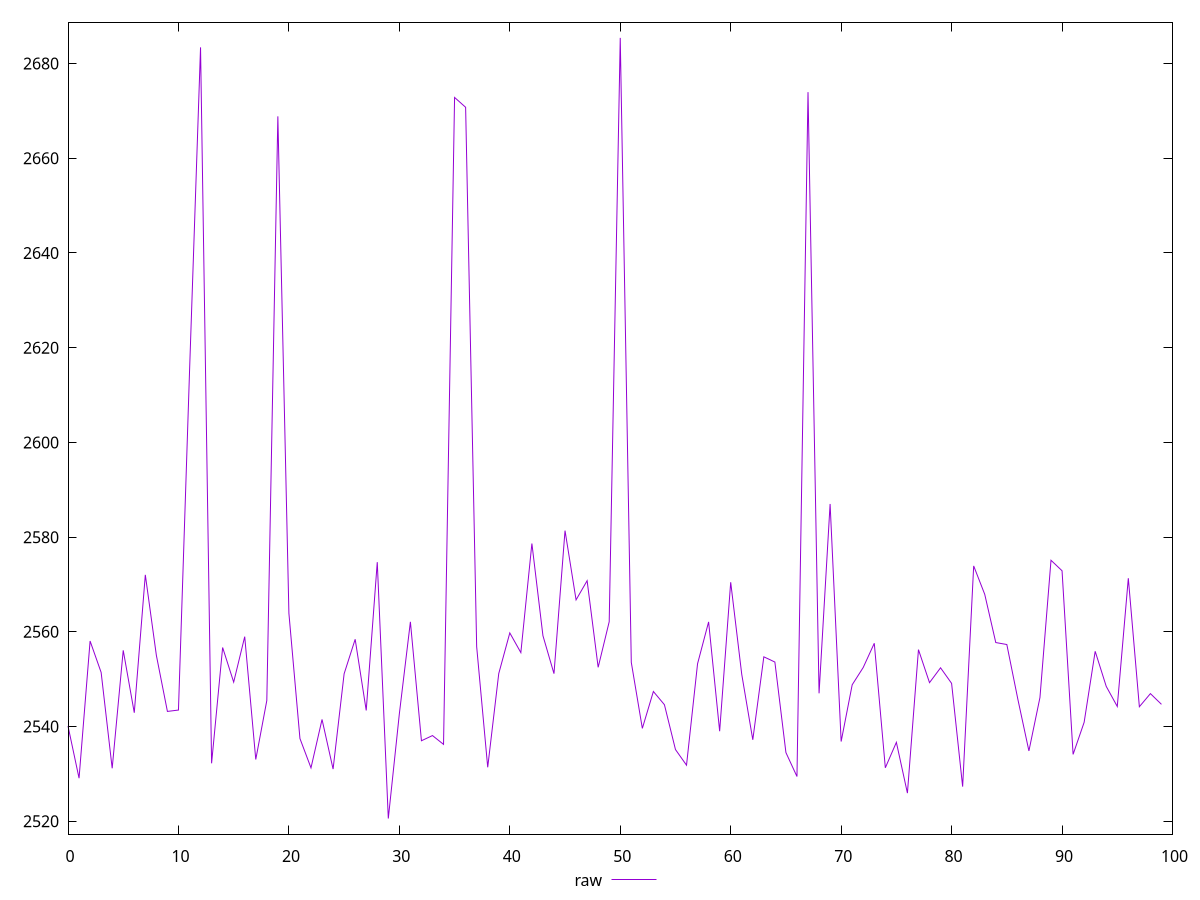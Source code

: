 reset
set terminal svg size 640, 490
set output "reprap/speed-index/samples/pages+cached+noexternal+nosvg/raw/values.svg"

$raw <<EOF
0 2540.1062036921167
1 2529.09306013871
2 2558.0592057904914
3 2551.4280248584078
4 2531.1808691137626
5 2556.0934879015826
6 2542.9163122479467
7 2572.035819249257
8 2555.0382462946586
9 2543.193409194623
10 2543.483800749114
11 2614.7400625263303
12 2683.423555140221
13 2532.236038652721
14 2556.6905198086492
15 2549.3789325198186
16 2558.9836513838677
17 2533.044108108593
18 2545.4964357638028
19 2668.8552981088114
20 2563.9162369766545
21 2537.467604044965
22 2531.2734944524514
23 2541.4999673679463
24 2531.019612587784
25 2551.144101771498
26 2558.4306909901466
27 2543.399482312019
28 2574.7173366300276
29 2520.577060921106
30 2542.696634034677
31 2562.114527412644
32 2536.999220279408
33 2538.094518834302
34 2536.235401476726
35 2672.847582471349
36 2670.7675055078553
37 2556.865750183787
38 2531.4029512192747
39 2551.1903923692003
40 2559.772410563682
41 2555.6121179990587
42 2578.65499368508
43 2559.189448047039
44 2551.1705790732794
45 2581.374258424579
46 2566.7489493556695
47 2570.79678968345
48 2552.5070349147586
49 2562.138151159982
50 2685.4222802932204
51 2553.551061487509
52 2539.6124942234655
53 2547.4043452961305
54 2544.6082575270775
55 2535.1409762626135
56 2531.842844105043
57 2553.2612950140415
58 2562.097489028828
59 2539.0130028355084
60 2570.4687049288473
61 2551.0304310440297
62 2537.2034857123017
63 2554.722165461982
64 2553.6204113486547
65 2534.5006236311956
66 2529.4465150975993
67 2673.9749826140164
68 2547.0160289140626
69 2587.001728211144
70 2536.836895360676
71 2548.819195910892
72 2552.4776289748706
73 2557.585713344148
74 2531.288137223659
75 2536.6661051236924
76 2525.9426130077336
77 2556.2401192322686
78 2549.2706543195495
79 2552.4052355674203
80 2549.117431746272
81 2527.308623229954
82 2573.918855627079
83 2567.92059596763
84 2557.7368943779215
85 2557.3216064636563
86 2545.7486442903137
87 2534.8504194933785
88 2546.128291343908
89 2575.11317316203
90 2572.895901277645
91 2534.121571637963
92 2540.8956612006855
93 2555.888127351758
94 2548.4824539654796
95 2544.2399891097293
96 2571.32439116898
97 2544.183287574793
98 2546.952398100486
99 2544.6896401460494
EOF

set key outside below
set yrange [2517.2801565336636:2688.7191846806627]

plot \
  $raw title "raw" with line, \


reset